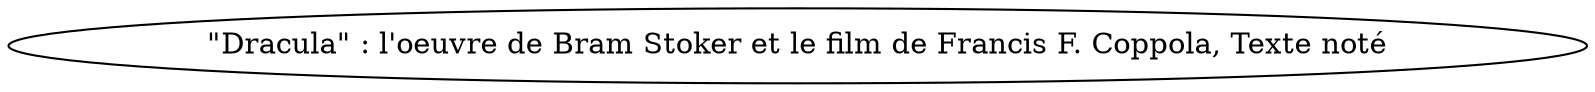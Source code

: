 // Notice UMLRM0082
digraph UMLRM0082 {
	rankdir=LR
	size="20,20"
	UMLRM0082 [label="\"Dracula\" : l'oeuvre de Bram Stoker et le film de Francis F. Coppola, Texte noté"]
}
